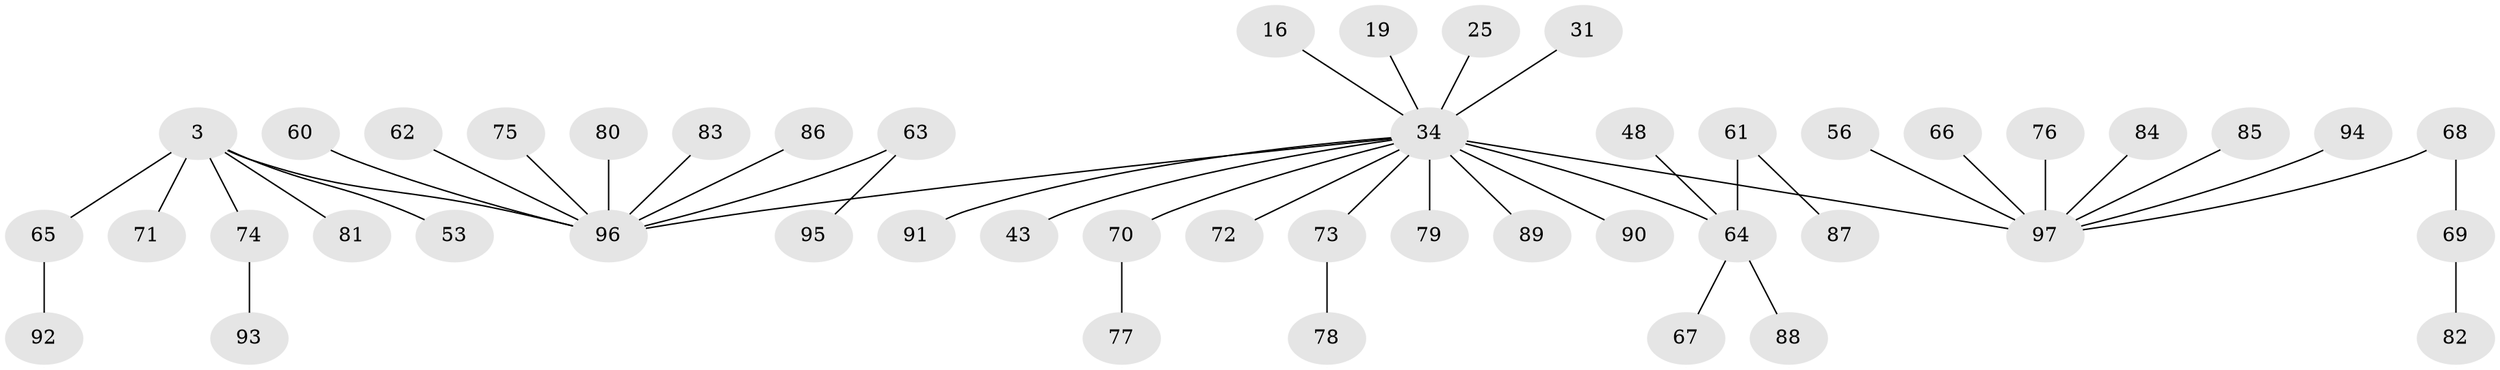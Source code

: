 // original degree distribution, {21: 0.010309278350515464, 3: 0.13402061855670103, 7: 0.010309278350515464, 1: 0.5773195876288659, 11: 0.010309278350515464, 2: 0.21649484536082475, 9: 0.010309278350515464, 4: 0.020618556701030927, 5: 0.010309278350515464}
// Generated by graph-tools (version 1.1) at 2025/50/03/04/25 21:50:24]
// undirected, 48 vertices, 47 edges
graph export_dot {
graph [start="1"]
  node [color=gray90,style=filled];
  3;
  16;
  19;
  25;
  31;
  34 [super="+8+10"];
  43;
  48;
  53;
  56;
  60;
  61;
  62;
  63;
  64 [super="+14+37"];
  65;
  66;
  67;
  68;
  69;
  70;
  71 [super="+59"];
  72 [super="+26"];
  73 [super="+17"];
  74 [super="+18"];
  75;
  76;
  77;
  78;
  79 [super="+44"];
  80;
  81 [super="+55"];
  82;
  83;
  84;
  85;
  86;
  87;
  88;
  89 [super="+11"];
  90;
  91 [super="+33"];
  92;
  93;
  94;
  95;
  96 [super="+6+23+38+57+46+47+58"];
  97 [super="+51+50+52"];
  3 -- 53;
  3 -- 65;
  3 -- 71 [weight=2];
  3 -- 74;
  3 -- 96;
  3 -- 81;
  16 -- 34;
  19 -- 34;
  25 -- 34;
  31 -- 34;
  34 -- 64 [weight=2];
  34 -- 43;
  34 -- 70;
  34 -- 90;
  34 -- 97 [weight=2];
  34 -- 89;
  34 -- 73;
  34 -- 72;
  34 -- 91;
  34 -- 96;
  34 -- 79;
  48 -- 64;
  56 -- 97;
  60 -- 96;
  61 -- 87;
  61 -- 64;
  62 -- 96;
  63 -- 95;
  63 -- 96;
  64 -- 67;
  64 -- 88;
  65 -- 92;
  66 -- 97;
  68 -- 69;
  68 -- 97;
  69 -- 82;
  70 -- 77;
  73 -- 78;
  74 -- 93;
  75 -- 96;
  76 -- 97;
  80 -- 96;
  83 -- 96;
  84 -- 97;
  85 -- 97;
  86 -- 96;
  94 -- 97;
}
